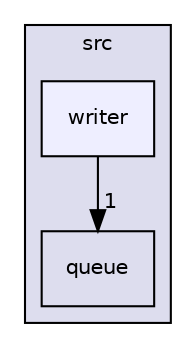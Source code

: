 digraph "/home/runner/work/ki/ki/src/writer" {
  compound=true
  node [ fontsize="10", fontname="Helvetica"];
  edge [ labelfontsize="10", labelfontname="Helvetica"];
  subgraph clusterdir_68267d1309a1af8e8297ef4c3efbcdba {
    graph [ bgcolor="#ddddee", pencolor="black", label="src" fontname="Helvetica", fontsize="10", URL="dir_68267d1309a1af8e8297ef4c3efbcdba.html"]
  dir_b932d720ae4455b3a35ba932c1ee98d1 [shape=box label="queue" URL="dir_b932d720ae4455b3a35ba932c1ee98d1.html"];
  dir_d23ba569ffb931581bcd85a3af3f3bc5 [shape=box, label="writer", style="filled", fillcolor="#eeeeff", pencolor="black", URL="dir_d23ba569ffb931581bcd85a3af3f3bc5.html"];
  }
  dir_d23ba569ffb931581bcd85a3af3f3bc5->dir_b932d720ae4455b3a35ba932c1ee98d1 [headlabel="1", labeldistance=1.5 headhref="dir_000005_000003.html"];
}
